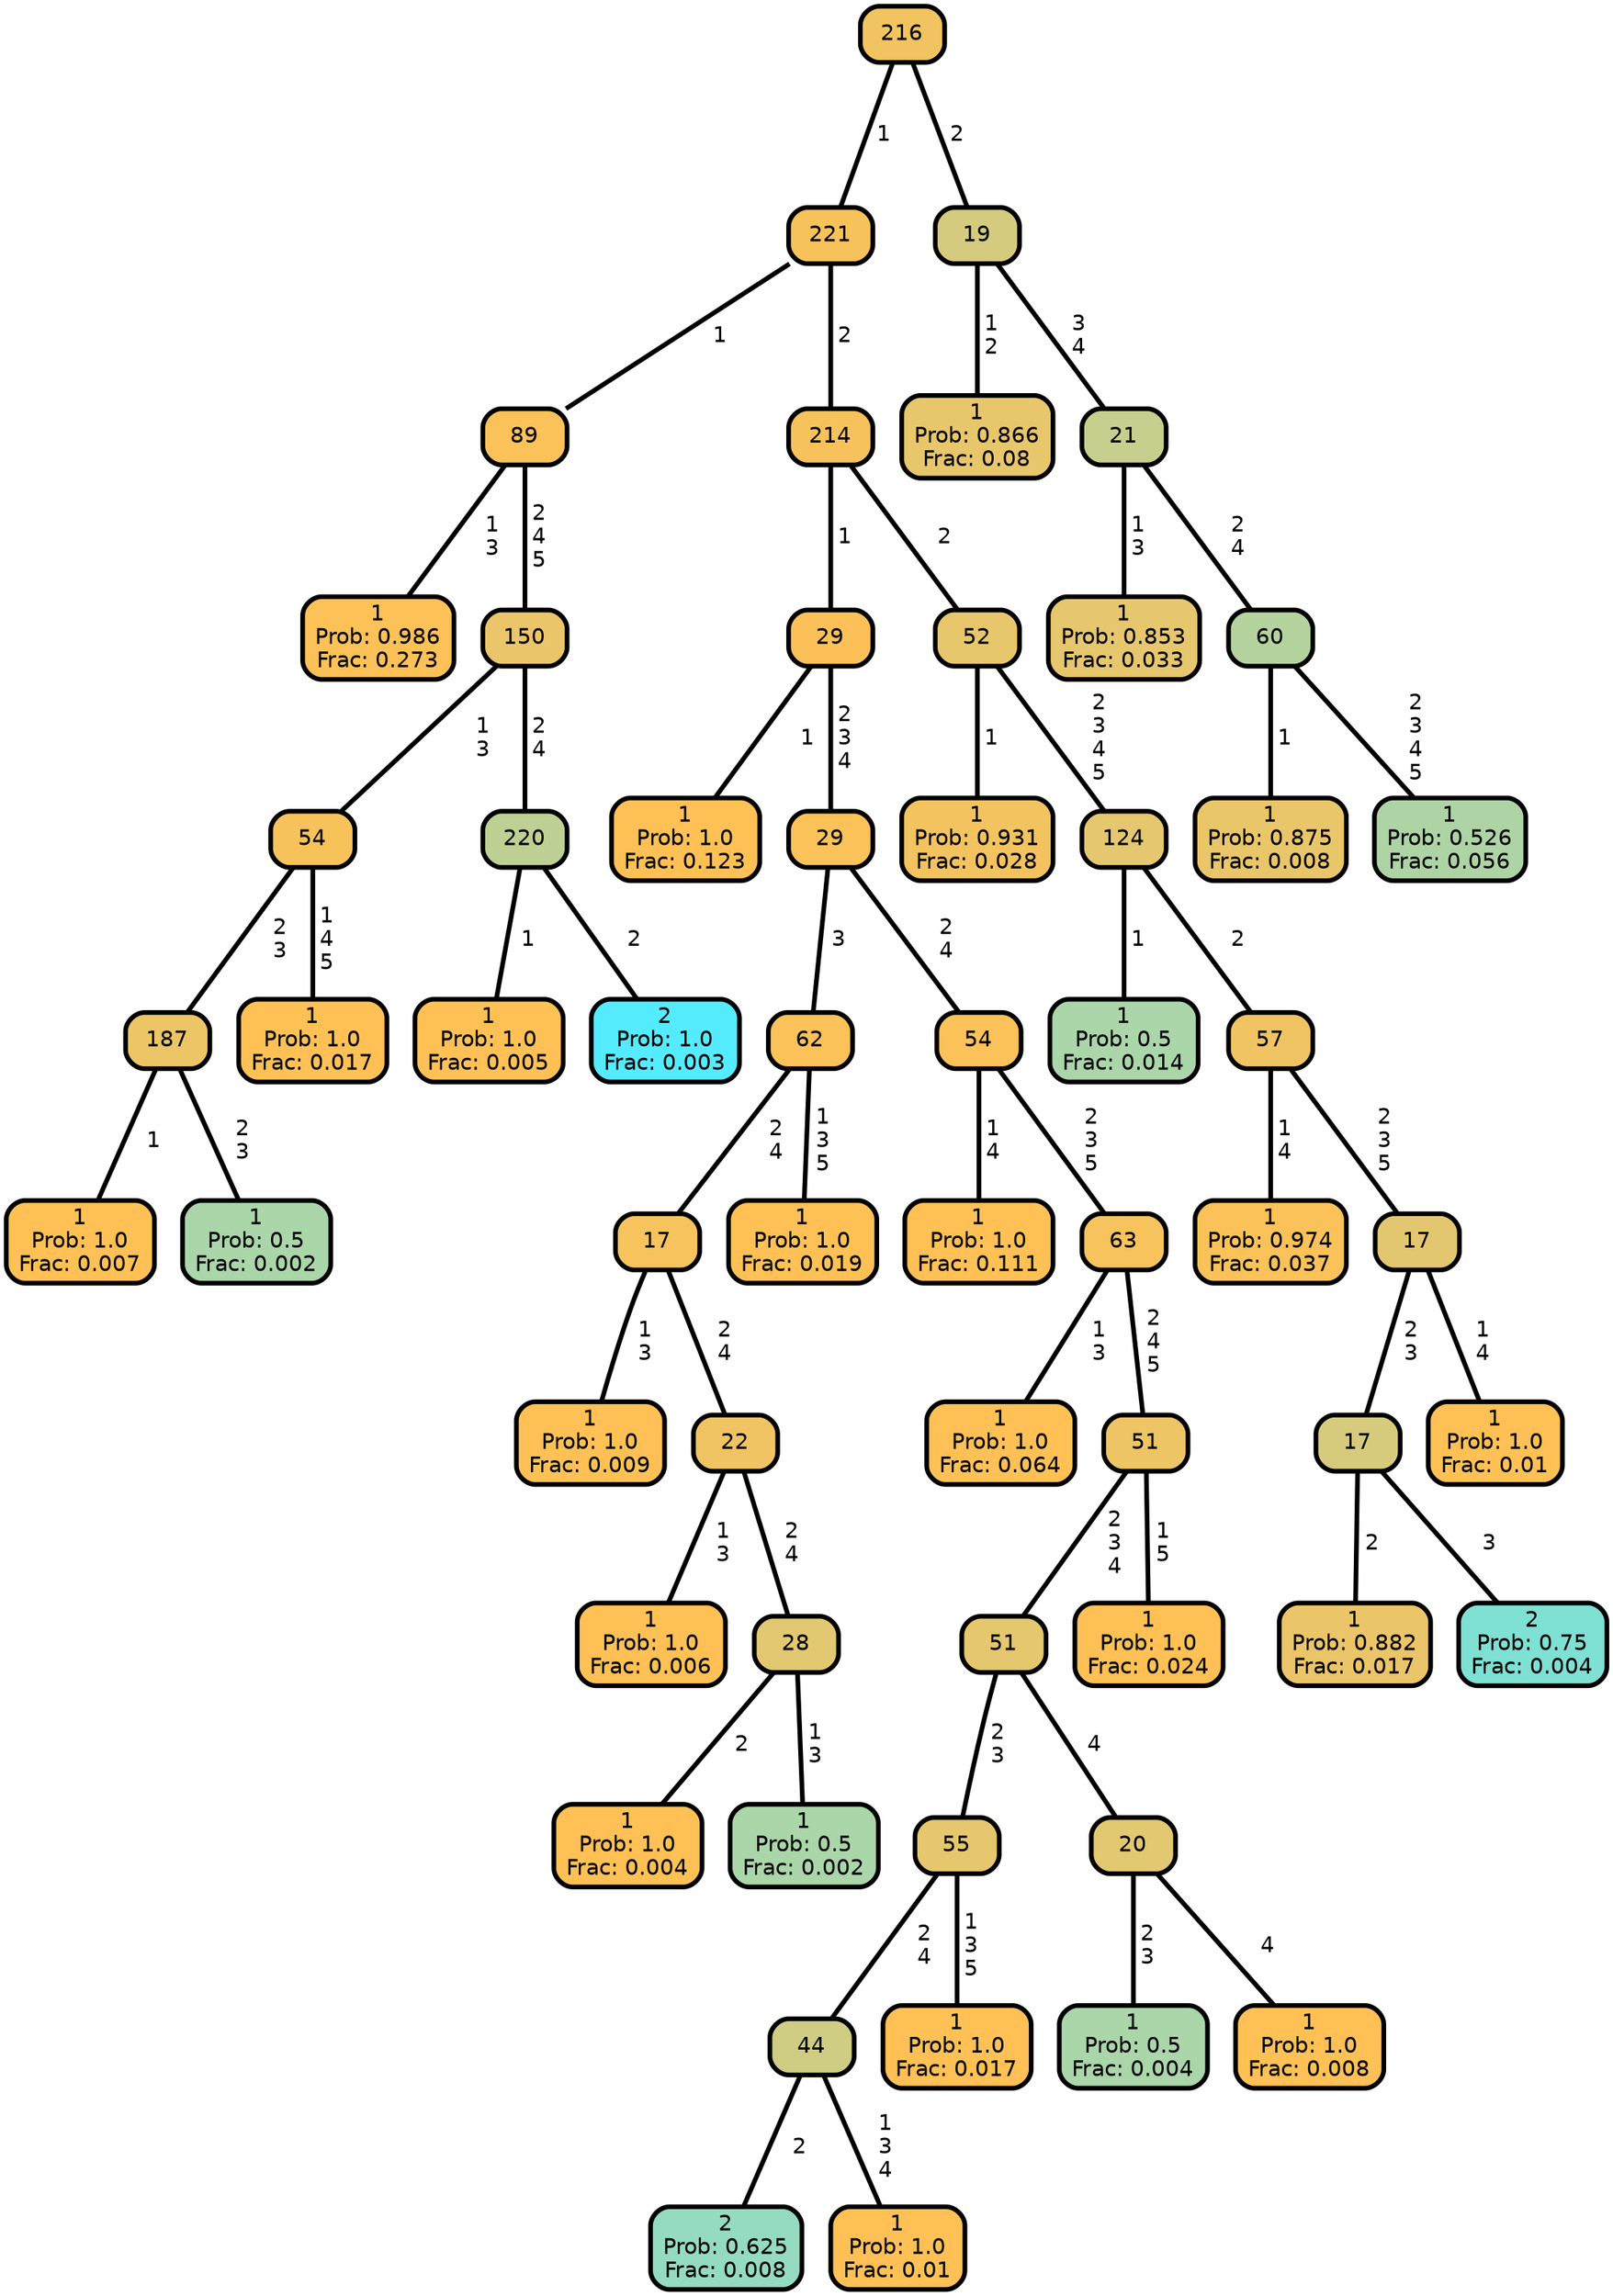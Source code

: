 graph Tree {
node [shape=box, style="filled, rounded",color="black",penwidth="3",fontcolor="black",                 fontname=helvetica] ;
graph [ranksep="0 equally", splines=straight,                 bgcolor=transparent, dpi=200] ;
edge [fontname=helvetica, color=black] ;
0 [label="1
Prob: 0.986
Frac: 0.273", fillcolor="#fcc157"] ;
1 [label="89", fillcolor="#fac259"] ;
2 [label="1
Prob: 1.0
Frac: 0.007", fillcolor="#ffc155"] ;
3 [label="187", fillcolor="#ecc567"] ;
4 [label="1
Prob: 0.5
Frac: 0.002", fillcolor="#aad6aa"] ;
5 [label="54", fillcolor="#f8c25b"] ;
6 [label="1
Prob: 1.0
Frac: 0.017", fillcolor="#ffc155"] ;
7 [label="150", fillcolor="#ebc569"] ;
8 [label="1
Prob: 1.0
Frac: 0.005", fillcolor="#ffc155"] ;
9 [label="220", fillcolor="#bfd094"] ;
10 [label="2
Prob: 1.0
Frac: 0.003", fillcolor="#55ebff"] ;
11 [label="221", fillcolor="#f8c25b"] ;
12 [label="1
Prob: 1.0
Frac: 0.123", fillcolor="#ffc155"] ;
13 [label="29", fillcolor="#fbc158"] ;
14 [label="1
Prob: 1.0
Frac: 0.009", fillcolor="#ffc155"] ;
15 [label="17", fillcolor="#f6c35d"] ;
16 [label="1
Prob: 1.0
Frac: 0.006", fillcolor="#ffc155"] ;
17 [label="22", fillcolor="#f0c463"] ;
18 [label="1
Prob: 1.0
Frac: 0.004", fillcolor="#ffc155"] ;
19 [label="28", fillcolor="#e2c871"] ;
20 [label="1
Prob: 0.5
Frac: 0.002", fillcolor="#aad6aa"] ;
21 [label="62", fillcolor="#fac259"] ;
22 [label="1
Prob: 1.0
Frac: 0.019", fillcolor="#ffc155"] ;
23 [label="29", fillcolor="#fac259"] ;
24 [label="1
Prob: 1.0
Frac: 0.111", fillcolor="#ffc155"] ;
25 [label="54", fillcolor="#fac259"] ;
26 [label="1
Prob: 1.0
Frac: 0.064", fillcolor="#ffc155"] ;
27 [label="63", fillcolor="#f6c35d"] ;
28 [label="2
Prob: 0.625
Frac: 0.008", fillcolor="#94dbbf"] ;
29 [label="44", fillcolor="#cfcc84"] ;
30 [label="1
Prob: 1.0
Frac: 0.01", fillcolor="#ffc155"] ;
31 [label="55", fillcolor="#e6c76d"] ;
32 [label="1
Prob: 1.0
Frac: 0.017", fillcolor="#ffc155"] ;
33 [label="51", fillcolor="#e5c76e"] ;
34 [label="1
Prob: 0.5
Frac: 0.004", fillcolor="#aad6aa"] ;
35 [label="20", fillcolor="#e2c871"] ;
36 [label="1
Prob: 1.0
Frac: 0.008", fillcolor="#ffc155"] ;
37 [label="51", fillcolor="#eec565"] ;
38 [label="1
Prob: 1.0
Frac: 0.024", fillcolor="#ffc155"] ;
39 [label="214", fillcolor="#f7c25c"] ;
40 [label="1
Prob: 0.931
Frac: 0.028", fillcolor="#f3c360"] ;
41 [label="52", fillcolor="#e8c66b"] ;
42 [label="1
Prob: 0.5
Frac: 0.014", fillcolor="#aad6aa"] ;
43 [label="124", fillcolor="#e4c76f"] ;
44 [label="1
Prob: 0.974
Frac: 0.037", fillcolor="#fac259"] ;
45 [label="57", fillcolor="#f0c463"] ;
46 [label="1
Prob: 0.882
Frac: 0.017", fillcolor="#ebc569"] ;
47 [label="17", fillcolor="#d6cb7d"] ;
48 [label="2
Prob: 0.75
Frac: 0.004", fillcolor="#7fe0d4"] ;
49 [label="17", fillcolor="#e3c770"] ;
50 [label="1
Prob: 1.0
Frac: 0.01", fillcolor="#ffc155"] ;
51 [label="216", fillcolor="#f2c461"] ;
52 [label="1
Prob: 0.866
Frac: 0.08", fillcolor="#e8c66b"] ;
53 [label="19", fillcolor="#d5cb7e"] ;
54 [label="1
Prob: 0.853
Frac: 0.033", fillcolor="#e6c76e"] ;
55 [label="21", fillcolor="#c6cf8d"] ;
56 [label="1
Prob: 0.875
Frac: 0.008", fillcolor="#e9c66a"] ;
57 [label="60", fillcolor="#b5d39e"] ;
58 [label="1
Prob: 0.526
Frac: 0.056", fillcolor="#aed4a5"] ;
1 -- 0 [label=" 1\n 3",penwidth=3] ;
1 -- 7 [label=" 2\n 4\n 5",penwidth=3] ;
3 -- 2 [label=" 1",penwidth=3] ;
3 -- 4 [label=" 2\n 3",penwidth=3] ;
5 -- 3 [label=" 2\n 3",penwidth=3] ;
5 -- 6 [label=" 1\n 4\n 5",penwidth=3] ;
7 -- 5 [label=" 1\n 3",penwidth=3] ;
7 -- 9 [label=" 2\n 4",penwidth=3] ;
9 -- 8 [label=" 1",penwidth=3] ;
9 -- 10 [label=" 2",penwidth=3] ;
11 -- 1 [label=" 1",penwidth=3] ;
11 -- 39 [label=" 2",penwidth=3] ;
13 -- 12 [label=" 1",penwidth=3] ;
13 -- 23 [label=" 2\n 3\n 4",penwidth=3] ;
15 -- 14 [label=" 1\n 3",penwidth=3] ;
15 -- 17 [label=" 2\n 4",penwidth=3] ;
17 -- 16 [label=" 1\n 3",penwidth=3] ;
17 -- 19 [label=" 2\n 4",penwidth=3] ;
19 -- 18 [label=" 2",penwidth=3] ;
19 -- 20 [label=" 1\n 3",penwidth=3] ;
21 -- 15 [label=" 2\n 4",penwidth=3] ;
21 -- 22 [label=" 1\n 3\n 5",penwidth=3] ;
23 -- 21 [label=" 3",penwidth=3] ;
23 -- 25 [label=" 2\n 4",penwidth=3] ;
25 -- 24 [label=" 1\n 4",penwidth=3] ;
25 -- 27 [label=" 2\n 3\n 5",penwidth=3] ;
27 -- 26 [label=" 1\n 3",penwidth=3] ;
27 -- 37 [label=" 2\n 4\n 5",penwidth=3] ;
29 -- 28 [label=" 2",penwidth=3] ;
29 -- 30 [label=" 1\n 3\n 4",penwidth=3] ;
31 -- 29 [label=" 2\n 4",penwidth=3] ;
31 -- 32 [label=" 1\n 3\n 5",penwidth=3] ;
33 -- 31 [label=" 2\n 3",penwidth=3] ;
33 -- 35 [label=" 4",penwidth=3] ;
35 -- 34 [label=" 2\n 3",penwidth=3] ;
35 -- 36 [label=" 4",penwidth=3] ;
37 -- 33 [label=" 2\n 3\n 4",penwidth=3] ;
37 -- 38 [label=" 1\n 5",penwidth=3] ;
39 -- 13 [label=" 1",penwidth=3] ;
39 -- 41 [label=" 2",penwidth=3] ;
41 -- 40 [label=" 1",penwidth=3] ;
41 -- 43 [label=" 2\n 3\n 4\n 5",penwidth=3] ;
43 -- 42 [label=" 1",penwidth=3] ;
43 -- 45 [label=" 2",penwidth=3] ;
45 -- 44 [label=" 1\n 4",penwidth=3] ;
45 -- 49 [label=" 2\n 3\n 5",penwidth=3] ;
47 -- 46 [label=" 2",penwidth=3] ;
47 -- 48 [label=" 3",penwidth=3] ;
49 -- 47 [label=" 2\n 3",penwidth=3] ;
49 -- 50 [label=" 1\n 4",penwidth=3] ;
51 -- 11 [label=" 1",penwidth=3] ;
51 -- 53 [label=" 2",penwidth=3] ;
53 -- 52 [label=" 1\n 2",penwidth=3] ;
53 -- 55 [label=" 3\n 4",penwidth=3] ;
55 -- 54 [label=" 1\n 3",penwidth=3] ;
55 -- 57 [label=" 2\n 4",penwidth=3] ;
57 -- 56 [label=" 1",penwidth=3] ;
57 -- 58 [label=" 2\n 3\n 4\n 5",penwidth=3] ;
{rank = same;}}
